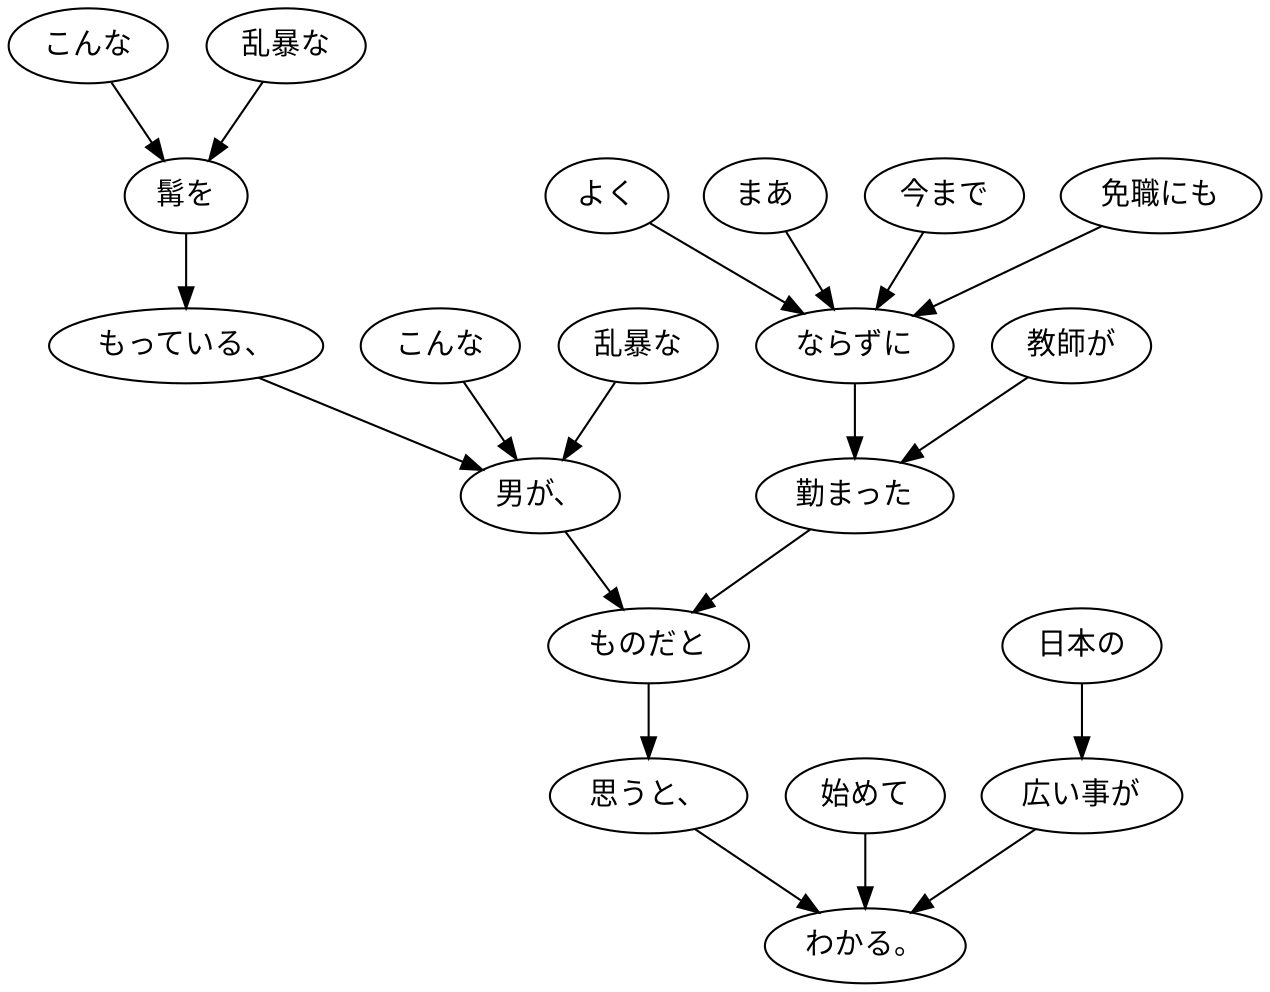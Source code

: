 digraph graph6532 {
	node0 [label="こんな"];
	node1 [label="乱暴な"];
	node2 [label="髯を"];
	node3 [label="もっている、"];
	node4 [label="こんな"];
	node5 [label="乱暴な"];
	node6 [label="男が、"];
	node7 [label="よく"];
	node8 [label="まあ"];
	node9 [label="今まで"];
	node10 [label="免職にも"];
	node11 [label="ならずに"];
	node12 [label="教師が"];
	node13 [label="勤まった"];
	node14 [label="ものだと"];
	node15 [label="思うと、"];
	node16 [label="始めて"];
	node17 [label="日本の"];
	node18 [label="広い事が"];
	node19 [label="わかる。"];
	node0 -> node2;
	node1 -> node2;
	node2 -> node3;
	node3 -> node6;
	node4 -> node6;
	node5 -> node6;
	node6 -> node14;
	node7 -> node11;
	node8 -> node11;
	node9 -> node11;
	node10 -> node11;
	node11 -> node13;
	node12 -> node13;
	node13 -> node14;
	node14 -> node15;
	node15 -> node19;
	node16 -> node19;
	node17 -> node18;
	node18 -> node19;
}
